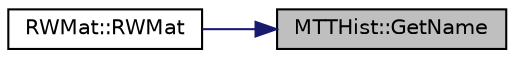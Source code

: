 digraph "MTTHist::GetName"
{
 // LATEX_PDF_SIZE
  edge [fontname="Helvetica",fontsize="10",labelfontname="Helvetica",labelfontsize="10"];
  node [fontname="Helvetica",fontsize="10",shape=record];
  rankdir="RL";
  Node1 [label="MTTHist::GetName",height=0.2,width=0.4,color="black", fillcolor="grey75", style="filled", fontcolor="black",tooltip=" "];
  Node1 -> Node2 [dir="back",color="midnightblue",fontsize="10",style="solid",fontname="Helvetica"];
  Node2 [label="RWMat::RWMat",height=0.2,width=0.4,color="black", fillcolor="white", style="filled",URL="$class_r_w_mat.html#a2e77ce21675eb416b09dd3c9911be13b",tooltip=" "];
}
